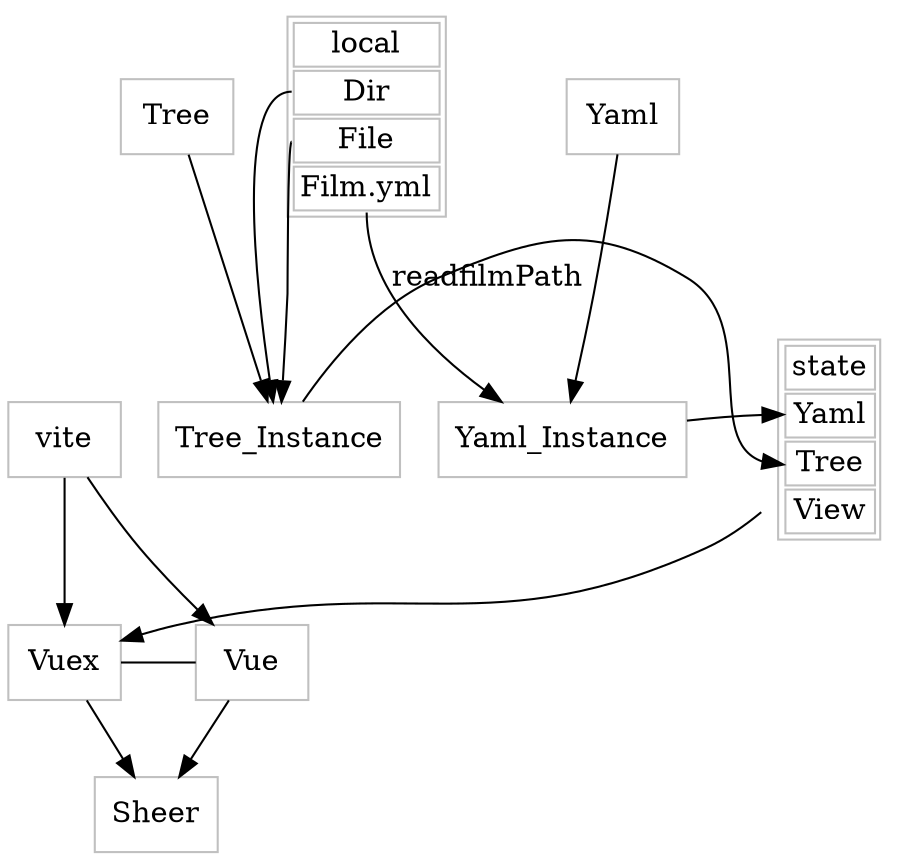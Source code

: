 digraph construct {
    node [color=gray,shape=box];
    {rank=max;Sheer}

    local [
        shape = plaintext
        label =<
        <table border='1' cellborder='1'>
            <tr><td colspan="1">local</td></tr>
             <tr>
             <td port='port_one'>Dir</td>
            </tr>
             <tr>
             <td port='port_two'>File</td>
            </tr>
             <tr>
             <td port='port_three'>Film.yml</td>
            </tr>
        </table>
        >
    ];
    state [
        shape = plaintext
        label =<
        <table border='1' cellborder='1'>
            <tr><td colspan="1">state</td></tr>
             <tr>
             <td port='port_one'>Yaml</td>
            </tr>
             <tr>
             <td port='port_two'>Tree</td>
            </tr>
             <tr>
             <td port='port_three'>View</td>
            </tr>
        </table>
        >
    ];
    subgraph cluster_Init{
        label = "Init";
        Tree_Instance ;
        Yaml_Instance;
    }

    subgraph dependencies{
        // label="asd";
        // labelloc= "t";
        Vue;
        Vuex;
    }
    { rank=same; Vue Vuex };
    Vuex -> Vue[arrowhead=none];
    Vuex -> {Sheer};
    state -> Vuex;
    Vue -> Sheer ;
    vite -> Vue;
    vite -> Vuex;

    // subgraph cluster_p{
    subgraph cluster_datastructure{
        // label="ad";
        Tree
        Yaml
    }
    // { rank=  };
    { rank=same; Tree Yaml };
    { rank=same; Tree_Instance Yaml_Instance state};
    Tree -> Tree_Instance;
    Yaml -> Yaml_Instance;
    {Tree_Instance} -> state:port_two;
    Yaml_Instance -> state:port_one;
    // Tree_Instance -> local

    local:port_one -> Tree_Instance;
    local:port_two -> Tree_Instance;
    local:port_three -> Yaml_Instance[label="readfilmPath"];


}
